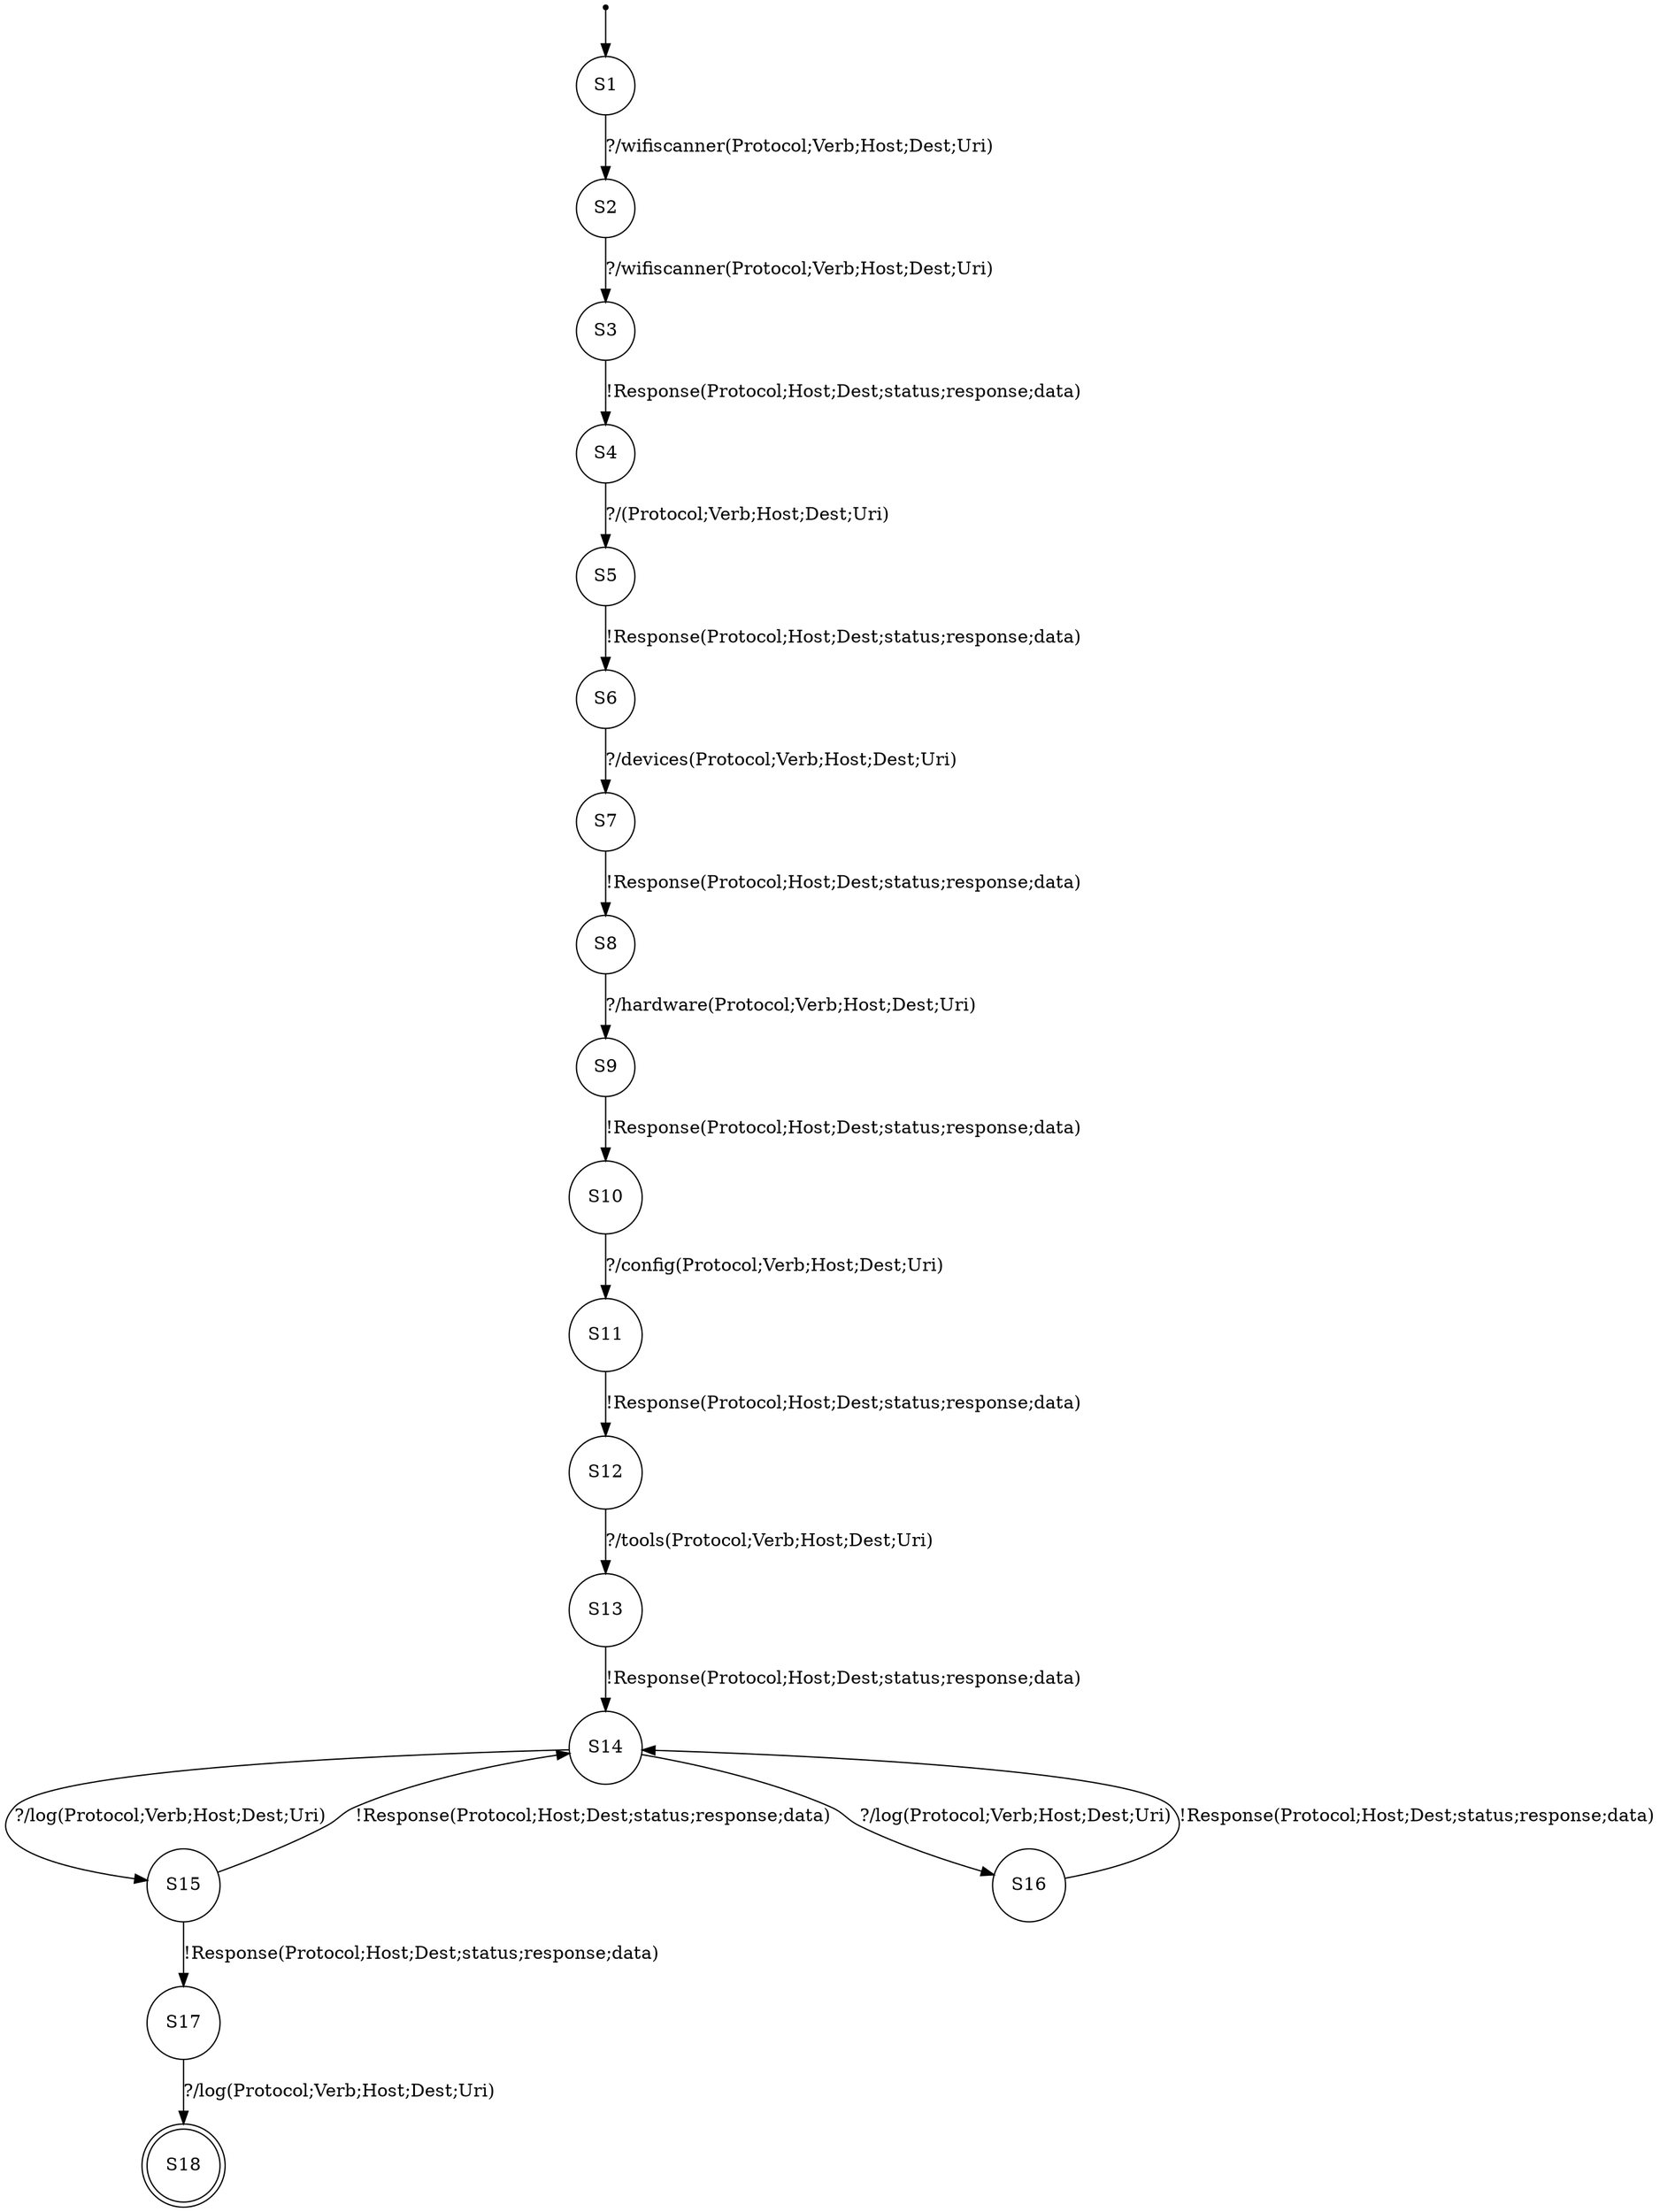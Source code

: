 digraph LTS {
S00[shape=point]
S1[label=S1,shape=circle];
S2[label=S2,shape=circle];
S3[label=S3,shape=circle];
S4[label=S4,shape=circle];
S5[label=S5,shape=circle];
S6[label=S6,shape=circle];
S7[label=S7,shape=circle];
S8[label=S8,shape=circle];
S9[label=S9,shape=circle];
S10[label=S10,shape=circle];
S11[label=S11,shape=circle];
S12[label=S12,shape=circle];
S13[label=S13,shape=circle];
S14[label=S14,shape=circle];
S15[label=S15,shape=circle];
S16[label=S16,shape=circle];
S17[label=S17,shape=circle];
S18[label=S18,shape=doublecircle];
S00 -> S1
S1 -> S2[label ="?/wifiscanner(Protocol;Verb;Host;Dest;Uri)"];
S2 -> S3[label ="?/wifiscanner(Protocol;Verb;Host;Dest;Uri)"];
S3 -> S4[label ="!Response(Protocol;Host;Dest;status;response;data)"];
S4 -> S5[label ="?/(Protocol;Verb;Host;Dest;Uri)"];
S5 -> S6[label ="!Response(Protocol;Host;Dest;status;response;data)"];
S6 -> S7[label ="?/devices(Protocol;Verb;Host;Dest;Uri)"];
S7 -> S8[label ="!Response(Protocol;Host;Dest;status;response;data)"];
S8 -> S9[label ="?/hardware(Protocol;Verb;Host;Dest;Uri)"];
S9 -> S10[label ="!Response(Protocol;Host;Dest;status;response;data)"];
S10 -> S11[label ="?/config(Protocol;Verb;Host;Dest;Uri)"];
S11 -> S12[label ="!Response(Protocol;Host;Dest;status;response;data)"];
S12 -> S13[label ="?/tools(Protocol;Verb;Host;Dest;Uri)"];
S13 -> S14[label ="!Response(Protocol;Host;Dest;status;response;data)"];
S14 -> S15[label ="?/log(Protocol;Verb;Host;Dest;Uri)"];
S14 -> S16[label ="?/log(Protocol;Verb;Host;Dest;Uri)"];
S15 -> S14[label ="!Response(Protocol;Host;Dest;status;response;data)"];
S15 -> S17[label ="!Response(Protocol;Host;Dest;status;response;data)"];
S16 -> S14[label ="!Response(Protocol;Host;Dest;status;response;data)"];
S17 -> S18[label ="?/log(Protocol;Verb;Host;Dest;Uri)"];
}
